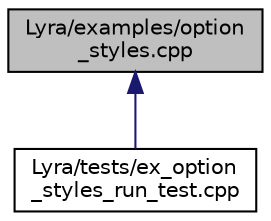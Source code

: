 digraph "Lyra/examples/option_styles.cpp"
{
 // INTERACTIVE_SVG=YES
 // LATEX_PDF_SIZE
  edge [fontname="Helvetica",fontsize="10",labelfontname="Helvetica",labelfontsize="10"];
  node [fontname="Helvetica",fontsize="10",shape=record];
  Node1 [label="Lyra/examples/option\l_styles.cpp",height=0.2,width=0.4,color="black", fillcolor="grey75", style="filled", fontcolor="black",tooltip=" "];
  Node1 -> Node2 [dir="back",color="midnightblue",fontsize="10",style="solid",fontname="Helvetica"];
  Node2 [label="Lyra/tests/ex_option\l_styles_run_test.cpp",height=0.2,width=0.4,color="black", fillcolor="white", style="filled",URL="$ex__option__styles__run__test_8cpp.html",tooltip=" "];
}
